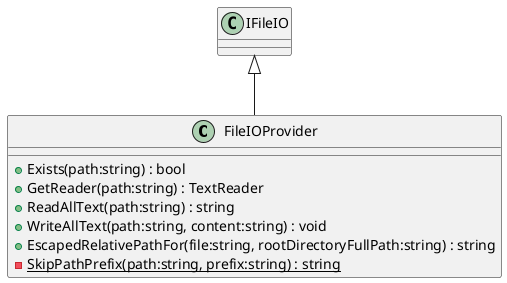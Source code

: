 @startuml
class FileIOProvider {
    + Exists(path:string) : bool
    + GetReader(path:string) : TextReader
    + ReadAllText(path:string) : string
    + WriteAllText(path:string, content:string) : void
    + EscapedRelativePathFor(file:string, rootDirectoryFullPath:string) : string
    - {static} SkipPathPrefix(path:string, prefix:string) : string
}
IFileIO <|-- FileIOProvider
@enduml
